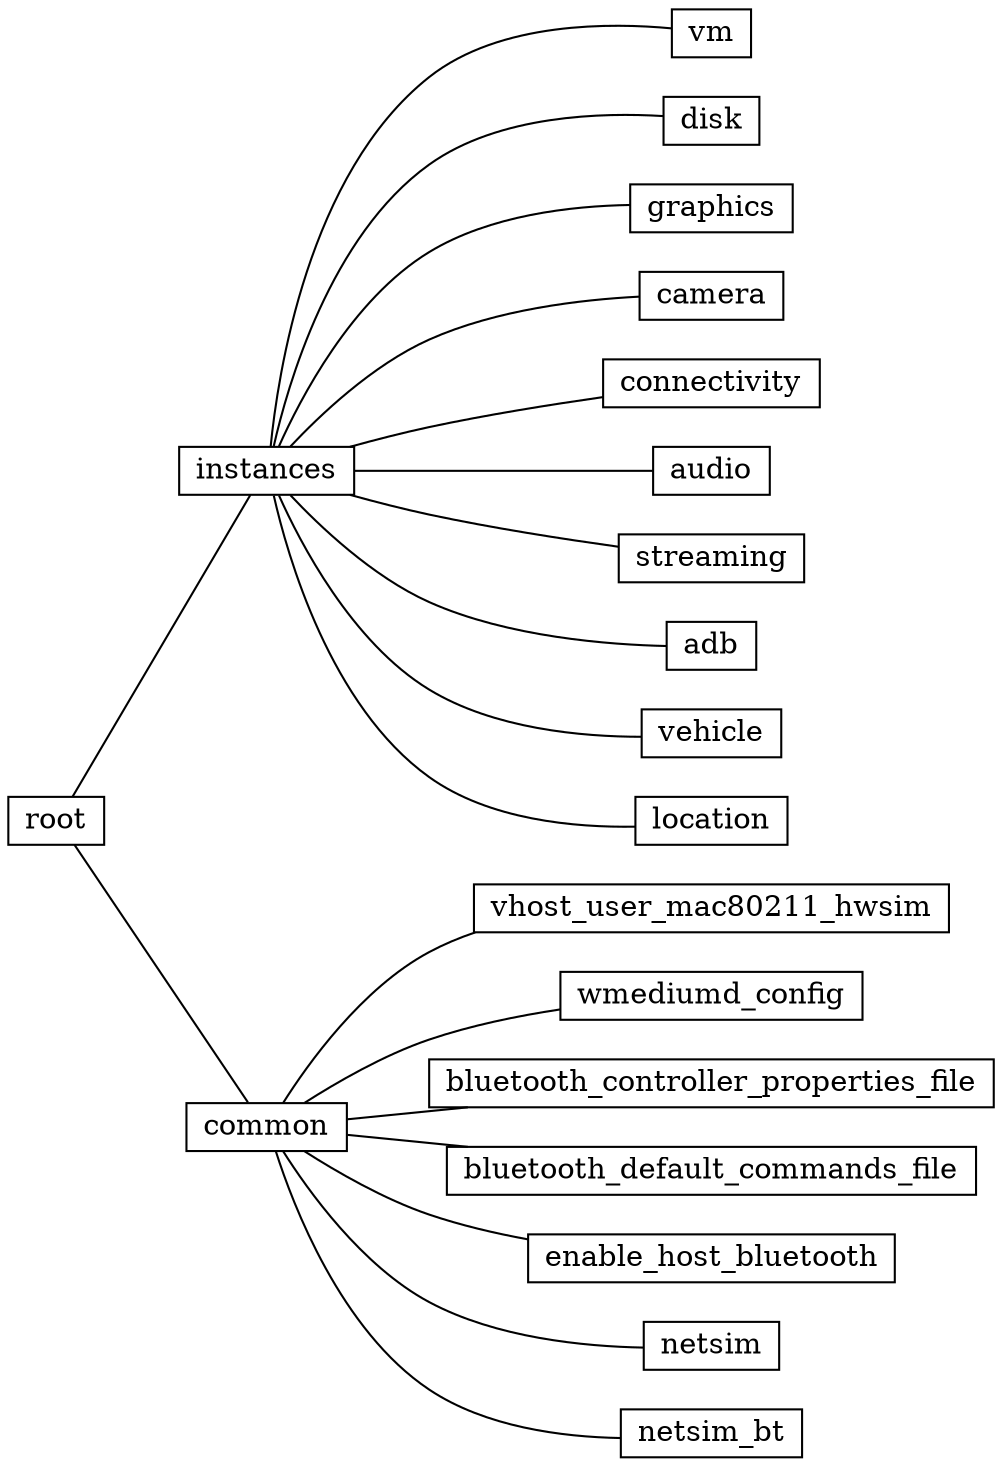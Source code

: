 graph {
  rankdir=LR
node [shape=record,width=.1,height=.1];
root--instances
root--common
common--vhost_user_mac80211_hwsim
common--wmediumd_config
common--bluetooth_controller_properties_file
common--bluetooth_default_commands_file
common--enable_host_bluetooth
common--netsim
common--netsim_bt
instances--vm
instances--disk
instances--graphics
instances--camera
instances--connectivity
instances--audio
instances--streaming
instances--adb
instances--vehicle
instances--location
}